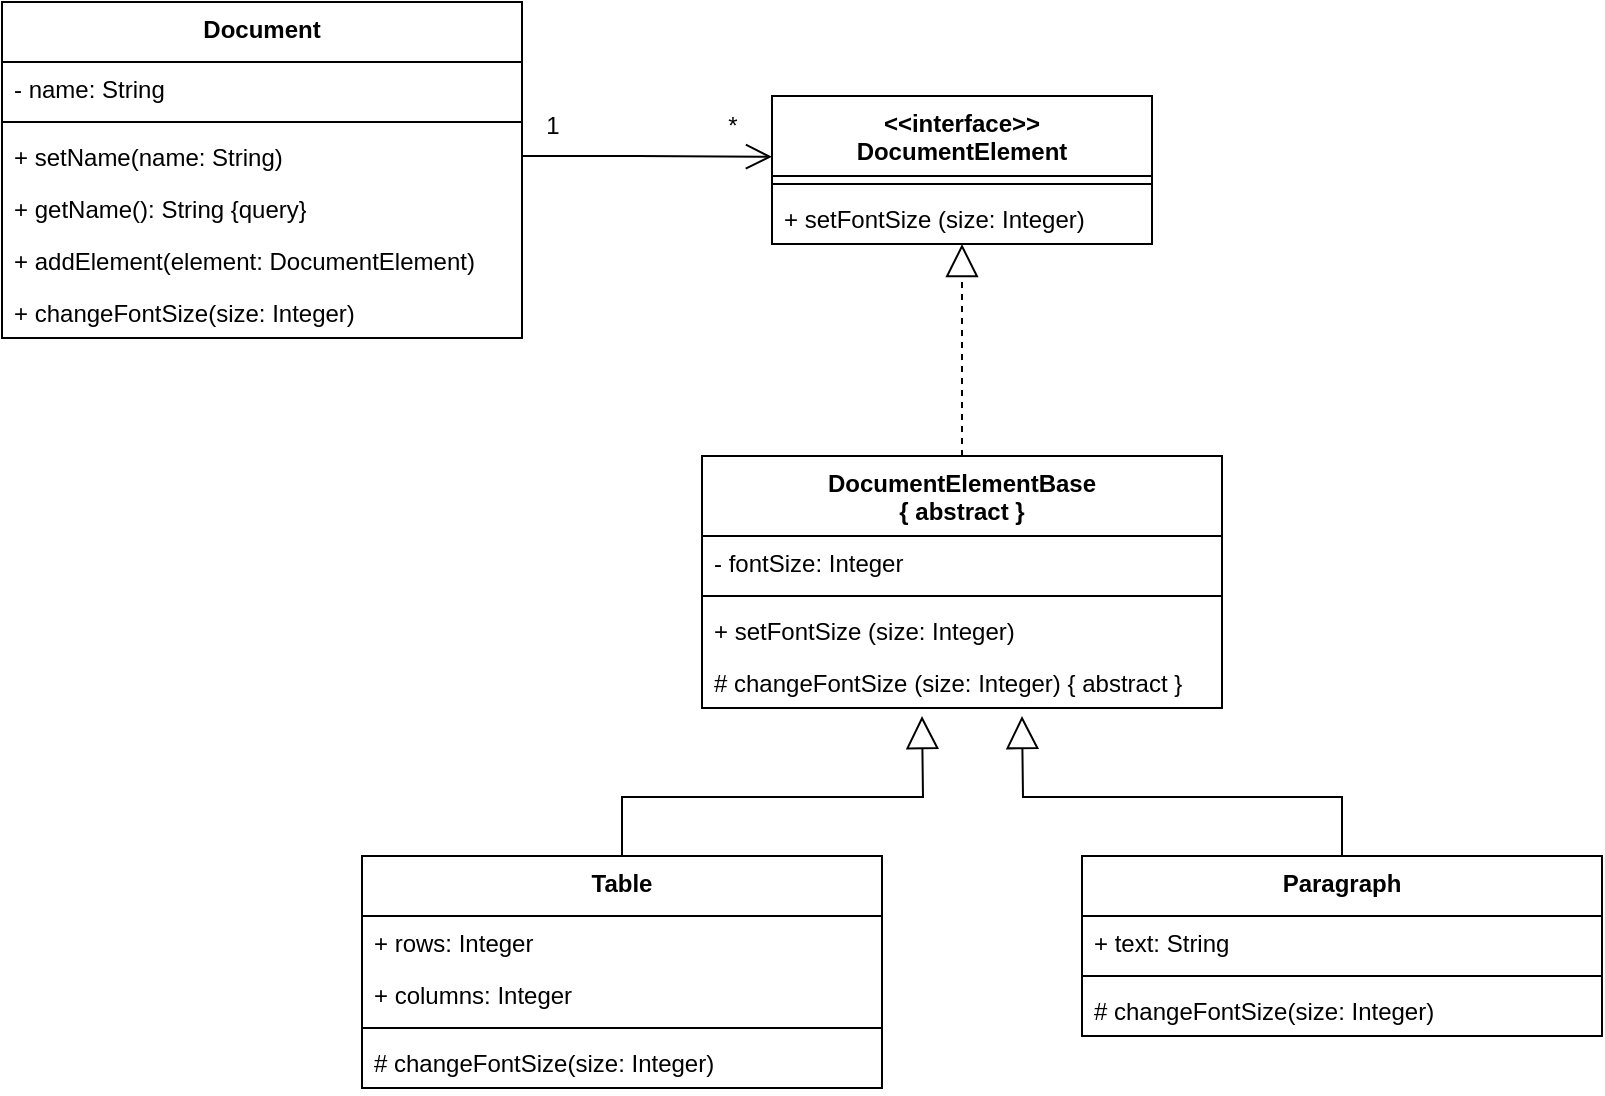 <mxfile version="21.2.1" type="device">
  <diagram name="Page-1" id="J5d9SKOK1kav3QJVj1QR">
    <mxGraphModel dx="1302" dy="1821" grid="1" gridSize="10" guides="1" tooltips="1" connect="1" arrows="1" fold="1" page="1" pageScale="1" pageWidth="850" pageHeight="1100" math="0" shadow="0">
      <root>
        <mxCell id="0" />
        <mxCell id="1" parent="0" />
        <mxCell id="_21TA7u584NSJklo4Bkg-1" value="&amp;lt;&amp;lt;interface&amp;gt;&amp;gt;&lt;br&gt;DocumentElement" style="swimlane;fontStyle=1;align=center;verticalAlign=top;childLayout=stackLayout;horizontal=1;startSize=40;horizontalStack=0;resizeParent=1;resizeParentMax=0;resizeLast=0;collapsible=1;marginBottom=0;whiteSpace=wrap;html=1;" vertex="1" parent="1">
          <mxGeometry x="395" y="-50" width="190" height="74" as="geometry">
            <mxRectangle x="395" y="-50" width="150" height="40" as="alternateBounds" />
          </mxGeometry>
        </mxCell>
        <mxCell id="_21TA7u584NSJklo4Bkg-3" value="" style="line;strokeWidth=1;fillColor=none;align=left;verticalAlign=middle;spacingTop=-1;spacingLeft=3;spacingRight=3;rotatable=0;labelPosition=right;points=[];portConstraint=eastwest;strokeColor=inherit;" vertex="1" parent="_21TA7u584NSJklo4Bkg-1">
          <mxGeometry y="40" width="190" height="8" as="geometry" />
        </mxCell>
        <mxCell id="_21TA7u584NSJklo4Bkg-4" value="+ setFontSize (size: Integer)" style="text;strokeColor=none;fillColor=none;align=left;verticalAlign=top;spacingLeft=4;spacingRight=4;overflow=hidden;rotatable=0;points=[[0,0.5],[1,0.5]];portConstraint=eastwest;whiteSpace=wrap;html=1;" vertex="1" parent="_21TA7u584NSJklo4Bkg-1">
          <mxGeometry y="48" width="190" height="26" as="geometry" />
        </mxCell>
        <mxCell id="_21TA7u584NSJklo4Bkg-29" style="edgeStyle=orthogonalEdgeStyle;rounded=0;orthogonalLoop=1;jettySize=auto;html=1;exitX=0.5;exitY=0;exitDx=0;exitDy=0;entryX=0.5;entryY=1;entryDx=0;entryDy=0;endArrow=block;endFill=0;strokeWidth=1;endSize=14;dashed=1;" edge="1" parent="1" source="_21TA7u584NSJklo4Bkg-5" target="_21TA7u584NSJklo4Bkg-1">
          <mxGeometry relative="1" as="geometry" />
        </mxCell>
        <mxCell id="_21TA7u584NSJklo4Bkg-5" value="DocumentElementBase&lt;br&gt;{ abstract }" style="swimlane;fontStyle=1;align=center;verticalAlign=top;childLayout=stackLayout;horizontal=1;startSize=40;horizontalStack=0;resizeParent=1;resizeParentMax=0;resizeLast=0;collapsible=1;marginBottom=0;whiteSpace=wrap;html=1;" vertex="1" parent="1">
          <mxGeometry x="360" y="130" width="260" height="126" as="geometry" />
        </mxCell>
        <mxCell id="_21TA7u584NSJklo4Bkg-8" value="- fontSize: Integer" style="text;strokeColor=none;fillColor=none;align=left;verticalAlign=top;spacingLeft=4;spacingRight=4;overflow=hidden;rotatable=0;points=[[0,0.5],[1,0.5]];portConstraint=eastwest;whiteSpace=wrap;html=1;" vertex="1" parent="_21TA7u584NSJklo4Bkg-5">
          <mxGeometry y="40" width="260" height="26" as="geometry" />
        </mxCell>
        <mxCell id="_21TA7u584NSJklo4Bkg-6" value="" style="line;strokeWidth=1;fillColor=none;align=left;verticalAlign=middle;spacingTop=-1;spacingLeft=3;spacingRight=3;rotatable=0;labelPosition=right;points=[];portConstraint=eastwest;strokeColor=inherit;" vertex="1" parent="_21TA7u584NSJklo4Bkg-5">
          <mxGeometry y="66" width="260" height="8" as="geometry" />
        </mxCell>
        <mxCell id="_21TA7u584NSJklo4Bkg-7" value="+ setFontSize (size: Integer)" style="text;strokeColor=none;fillColor=none;align=left;verticalAlign=top;spacingLeft=4;spacingRight=4;overflow=hidden;rotatable=0;points=[[0,0.5],[1,0.5]];portConstraint=eastwest;whiteSpace=wrap;html=1;" vertex="1" parent="_21TA7u584NSJklo4Bkg-5">
          <mxGeometry y="74" width="260" height="26" as="geometry" />
        </mxCell>
        <mxCell id="_21TA7u584NSJklo4Bkg-9" value="# changeFontSize (size: Integer) { abstract }" style="text;strokeColor=none;fillColor=none;align=left;verticalAlign=top;spacingLeft=4;spacingRight=4;overflow=hidden;rotatable=0;points=[[0,0.5],[1,0.5]];portConstraint=eastwest;whiteSpace=wrap;html=1;" vertex="1" parent="_21TA7u584NSJklo4Bkg-5">
          <mxGeometry y="100" width="260" height="26" as="geometry" />
        </mxCell>
        <mxCell id="_21TA7u584NSJklo4Bkg-10" value="Paragraph" style="swimlane;fontStyle=1;align=center;verticalAlign=top;childLayout=stackLayout;horizontal=1;startSize=30;horizontalStack=0;resizeParent=1;resizeParentMax=0;resizeLast=0;collapsible=1;marginBottom=0;whiteSpace=wrap;html=1;" vertex="1" parent="1">
          <mxGeometry x="550" y="330" width="260" height="90" as="geometry" />
        </mxCell>
        <mxCell id="_21TA7u584NSJklo4Bkg-11" value="+ text: String" style="text;strokeColor=none;fillColor=none;align=left;verticalAlign=top;spacingLeft=4;spacingRight=4;overflow=hidden;rotatable=0;points=[[0,0.5],[1,0.5]];portConstraint=eastwest;whiteSpace=wrap;html=1;" vertex="1" parent="_21TA7u584NSJklo4Bkg-10">
          <mxGeometry y="30" width="260" height="26" as="geometry" />
        </mxCell>
        <mxCell id="_21TA7u584NSJklo4Bkg-12" value="" style="line;strokeWidth=1;fillColor=none;align=left;verticalAlign=middle;spacingTop=-1;spacingLeft=3;spacingRight=3;rotatable=0;labelPosition=right;points=[];portConstraint=eastwest;strokeColor=inherit;" vertex="1" parent="_21TA7u584NSJklo4Bkg-10">
          <mxGeometry y="56" width="260" height="8" as="geometry" />
        </mxCell>
        <mxCell id="_21TA7u584NSJklo4Bkg-14" value="# changeFontSize(size: Integer)" style="text;strokeColor=none;fillColor=none;align=left;verticalAlign=top;spacingLeft=4;spacingRight=4;overflow=hidden;rotatable=0;points=[[0,0.5],[1,0.5]];portConstraint=eastwest;whiteSpace=wrap;html=1;" vertex="1" parent="_21TA7u584NSJklo4Bkg-10">
          <mxGeometry y="64" width="260" height="26" as="geometry" />
        </mxCell>
        <mxCell id="_21TA7u584NSJklo4Bkg-15" value="Table" style="swimlane;fontStyle=1;align=center;verticalAlign=top;childLayout=stackLayout;horizontal=1;startSize=30;horizontalStack=0;resizeParent=1;resizeParentMax=0;resizeLast=0;collapsible=1;marginBottom=0;whiteSpace=wrap;html=1;" vertex="1" parent="1">
          <mxGeometry x="190" y="330" width="260" height="116" as="geometry" />
        </mxCell>
        <mxCell id="_21TA7u584NSJklo4Bkg-16" value="+ rows: Integer" style="text;strokeColor=none;fillColor=none;align=left;verticalAlign=top;spacingLeft=4;spacingRight=4;overflow=hidden;rotatable=0;points=[[0,0.5],[1,0.5]];portConstraint=eastwest;whiteSpace=wrap;html=1;" vertex="1" parent="_21TA7u584NSJklo4Bkg-15">
          <mxGeometry y="30" width="260" height="26" as="geometry" />
        </mxCell>
        <mxCell id="_21TA7u584NSJklo4Bkg-19" value="+ columns: Integer" style="text;strokeColor=none;fillColor=none;align=left;verticalAlign=top;spacingLeft=4;spacingRight=4;overflow=hidden;rotatable=0;points=[[0,0.5],[1,0.5]];portConstraint=eastwest;whiteSpace=wrap;html=1;" vertex="1" parent="_21TA7u584NSJklo4Bkg-15">
          <mxGeometry y="56" width="260" height="26" as="geometry" />
        </mxCell>
        <mxCell id="_21TA7u584NSJklo4Bkg-17" value="" style="line;strokeWidth=1;fillColor=none;align=left;verticalAlign=middle;spacingTop=-1;spacingLeft=3;spacingRight=3;rotatable=0;labelPosition=right;points=[];portConstraint=eastwest;strokeColor=inherit;" vertex="1" parent="_21TA7u584NSJklo4Bkg-15">
          <mxGeometry y="82" width="260" height="8" as="geometry" />
        </mxCell>
        <mxCell id="_21TA7u584NSJklo4Bkg-18" value="# changeFontSize(size: Integer)" style="text;strokeColor=none;fillColor=none;align=left;verticalAlign=top;spacingLeft=4;spacingRight=4;overflow=hidden;rotatable=0;points=[[0,0.5],[1,0.5]];portConstraint=eastwest;whiteSpace=wrap;html=1;" vertex="1" parent="_21TA7u584NSJklo4Bkg-15">
          <mxGeometry y="90" width="260" height="26" as="geometry" />
        </mxCell>
        <mxCell id="_21TA7u584NSJklo4Bkg-20" value="Document" style="swimlane;fontStyle=1;align=center;verticalAlign=top;childLayout=stackLayout;horizontal=1;startSize=30;horizontalStack=0;resizeParent=1;resizeParentMax=0;resizeLast=0;collapsible=1;marginBottom=0;whiteSpace=wrap;html=1;" vertex="1" parent="1">
          <mxGeometry x="10" y="-97" width="260" height="168" as="geometry" />
        </mxCell>
        <mxCell id="_21TA7u584NSJklo4Bkg-21" value="- name: String" style="text;strokeColor=none;fillColor=none;align=left;verticalAlign=top;spacingLeft=4;spacingRight=4;overflow=hidden;rotatable=0;points=[[0,0.5],[1,0.5]];portConstraint=eastwest;whiteSpace=wrap;html=1;" vertex="1" parent="_21TA7u584NSJklo4Bkg-20">
          <mxGeometry y="30" width="260" height="26" as="geometry" />
        </mxCell>
        <mxCell id="_21TA7u584NSJklo4Bkg-22" value="" style="line;strokeWidth=1;fillColor=none;align=left;verticalAlign=middle;spacingTop=-1;spacingLeft=3;spacingRight=3;rotatable=0;labelPosition=right;points=[];portConstraint=eastwest;strokeColor=inherit;" vertex="1" parent="_21TA7u584NSJklo4Bkg-20">
          <mxGeometry y="56" width="260" height="8" as="geometry" />
        </mxCell>
        <mxCell id="_21TA7u584NSJklo4Bkg-23" value="+ setName(name: String)" style="text;strokeColor=none;fillColor=none;align=left;verticalAlign=top;spacingLeft=4;spacingRight=4;overflow=hidden;rotatable=0;points=[[0,0.5],[1,0.5]];portConstraint=eastwest;whiteSpace=wrap;html=1;" vertex="1" parent="_21TA7u584NSJklo4Bkg-20">
          <mxGeometry y="64" width="260" height="26" as="geometry" />
        </mxCell>
        <mxCell id="_21TA7u584NSJklo4Bkg-27" value="+ getName(): String {query}" style="text;strokeColor=none;fillColor=none;align=left;verticalAlign=top;spacingLeft=4;spacingRight=4;overflow=hidden;rotatable=0;points=[[0,0.5],[1,0.5]];portConstraint=eastwest;whiteSpace=wrap;html=1;" vertex="1" parent="_21TA7u584NSJklo4Bkg-20">
          <mxGeometry y="90" width="260" height="26" as="geometry" />
        </mxCell>
        <mxCell id="_21TA7u584NSJklo4Bkg-26" value="+ addElement(element: DocumentElement)" style="text;strokeColor=none;fillColor=none;align=left;verticalAlign=top;spacingLeft=4;spacingRight=4;overflow=hidden;rotatable=0;points=[[0,0.5],[1,0.5]];portConstraint=eastwest;whiteSpace=wrap;html=1;" vertex="1" parent="_21TA7u584NSJklo4Bkg-20">
          <mxGeometry y="116" width="260" height="26" as="geometry" />
        </mxCell>
        <mxCell id="_21TA7u584NSJklo4Bkg-25" value="+ changeFontSize(size: Integer)" style="text;strokeColor=none;fillColor=none;align=left;verticalAlign=top;spacingLeft=4;spacingRight=4;overflow=hidden;rotatable=0;points=[[0,0.5],[1,0.5]];portConstraint=eastwest;whiteSpace=wrap;html=1;" vertex="1" parent="_21TA7u584NSJklo4Bkg-20">
          <mxGeometry y="142" width="260" height="26" as="geometry" />
        </mxCell>
        <mxCell id="_21TA7u584NSJklo4Bkg-33" style="edgeStyle=orthogonalEdgeStyle;rounded=0;orthogonalLoop=1;jettySize=auto;html=1;exitX=0.5;exitY=0;exitDx=0;exitDy=0;endArrow=block;endFill=0;strokeWidth=1;endSize=14;" edge="1" parent="1" source="_21TA7u584NSJklo4Bkg-15">
          <mxGeometry relative="1" as="geometry">
            <mxPoint x="300" y="306" as="sourcePoint" />
            <mxPoint x="470" y="260" as="targetPoint" />
          </mxGeometry>
        </mxCell>
        <mxCell id="_21TA7u584NSJklo4Bkg-34" style="edgeStyle=orthogonalEdgeStyle;rounded=0;orthogonalLoop=1;jettySize=auto;html=1;exitX=0.5;exitY=0;exitDx=0;exitDy=0;endArrow=block;endFill=0;strokeWidth=1;endSize=14;" edge="1" parent="1" source="_21TA7u584NSJklo4Bkg-10">
          <mxGeometry relative="1" as="geometry">
            <mxPoint x="370" y="329.97" as="sourcePoint" />
            <mxPoint x="520" y="259.97" as="targetPoint" />
          </mxGeometry>
        </mxCell>
        <mxCell id="_21TA7u584NSJklo4Bkg-35" style="edgeStyle=orthogonalEdgeStyle;rounded=0;orthogonalLoop=1;jettySize=auto;html=1;exitX=1;exitY=0.5;exitDx=0;exitDy=0;entryX=0;entryY=0.411;entryDx=0;entryDy=0;entryPerimeter=0;endArrow=open;endFill=0;endSize=11;" edge="1" parent="1" source="_21TA7u584NSJklo4Bkg-23" target="_21TA7u584NSJklo4Bkg-1">
          <mxGeometry relative="1" as="geometry" />
        </mxCell>
        <mxCell id="_21TA7u584NSJklo4Bkg-36" value="1" style="text;html=1;align=center;verticalAlign=middle;resizable=0;points=[];autosize=1;strokeColor=none;fillColor=none;" vertex="1" parent="1">
          <mxGeometry x="270" y="-50" width="30" height="30" as="geometry" />
        </mxCell>
        <mxCell id="_21TA7u584NSJklo4Bkg-37" value="*" style="text;html=1;align=center;verticalAlign=middle;resizable=0;points=[];autosize=1;strokeColor=none;fillColor=none;" vertex="1" parent="1">
          <mxGeometry x="360" y="-50" width="30" height="30" as="geometry" />
        </mxCell>
      </root>
    </mxGraphModel>
  </diagram>
</mxfile>
